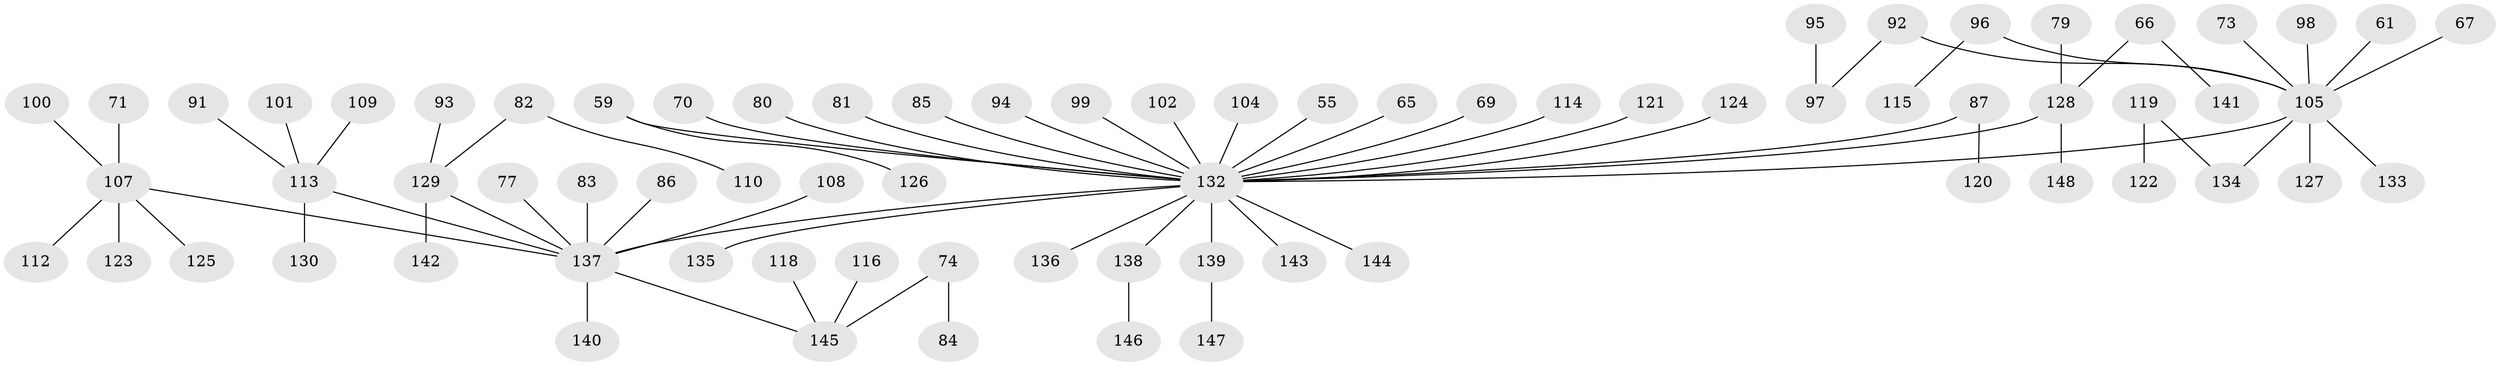 // original degree distribution, {7: 0.013513513513513514, 4: 0.05405405405405406, 3: 0.12837837837837837, 10: 0.006756756756756757, 1: 0.5337837837837838, 2: 0.21621621621621623, 6: 0.02027027027027027, 5: 0.02702702702702703}
// Generated by graph-tools (version 1.1) at 2025/53/03/09/25 04:53:47]
// undirected, 74 vertices, 73 edges
graph export_dot {
graph [start="1"]
  node [color=gray90,style=filled];
  55;
  59;
  61;
  65;
  66;
  67;
  69;
  70;
  71;
  73;
  74;
  77;
  79;
  80;
  81;
  82;
  83;
  84;
  85;
  86;
  87;
  91;
  92 [super="+30"];
  93;
  94;
  95;
  96;
  97 [super="+42"];
  98;
  99;
  100;
  101;
  102;
  104;
  105 [super="+5+12+13+72+19+35+24"];
  107 [super="+106+41+57"];
  108;
  109;
  110;
  112;
  113 [super="+89"];
  114;
  115;
  116;
  118;
  119;
  120;
  121;
  122;
  123;
  124;
  125;
  126;
  127;
  128 [super="+47+53"];
  129 [super="+117+76+78"];
  130;
  132 [super="+63+27+131+68"];
  133;
  134 [super="+111"];
  135;
  136;
  137 [super="+64+56+60+46"];
  138 [super="+90"];
  139 [super="+52"];
  140;
  141;
  142;
  143;
  144 [super="+36"];
  145 [super="+49"];
  146;
  147;
  148;
  55 -- 132;
  59 -- 126;
  59 -- 132;
  61 -- 105;
  65 -- 132;
  66 -- 141;
  66 -- 128;
  67 -- 105;
  69 -- 132;
  70 -- 132;
  71 -- 107;
  73 -- 105;
  74 -- 84;
  74 -- 145;
  77 -- 137;
  79 -- 128;
  80 -- 132;
  81 -- 132;
  82 -- 110;
  82 -- 129;
  83 -- 137;
  85 -- 132;
  86 -- 137;
  87 -- 120;
  87 -- 132;
  91 -- 113;
  92 -- 105;
  92 -- 97;
  93 -- 129;
  94 -- 132;
  95 -- 97;
  96 -- 115;
  96 -- 105;
  98 -- 105;
  99 -- 132;
  100 -- 107;
  101 -- 113;
  102 -- 132;
  104 -- 132;
  105 -- 127;
  105 -- 133;
  105 -- 134;
  105 -- 132;
  107 -- 112;
  107 -- 137;
  107 -- 123;
  107 -- 125;
  108 -- 137;
  109 -- 113;
  113 -- 130;
  113 -- 137;
  114 -- 132;
  116 -- 145;
  118 -- 145;
  119 -- 122;
  119 -- 134;
  121 -- 132;
  124 -- 132;
  128 -- 148;
  128 -- 132;
  129 -- 142;
  129 -- 137;
  132 -- 135;
  132 -- 143;
  132 -- 137;
  132 -- 138;
  132 -- 136;
  132 -- 144;
  132 -- 139;
  137 -- 145;
  137 -- 140;
  138 -- 146;
  139 -- 147;
}
